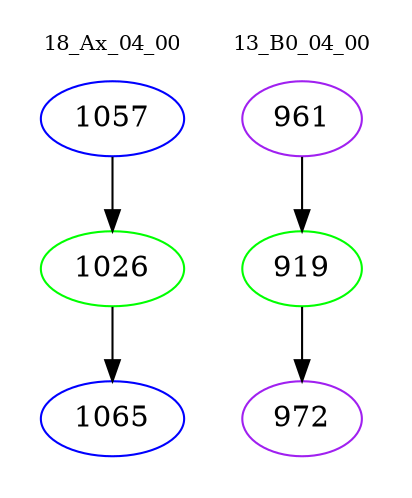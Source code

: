 digraph{
subgraph cluster_0 {
color = white
label = "18_Ax_04_00";
fontsize=10;
T0_1057 [label="1057", color="blue"]
T0_1057 -> T0_1026 [color="black"]
T0_1026 [label="1026", color="green"]
T0_1026 -> T0_1065 [color="black"]
T0_1065 [label="1065", color="blue"]
}
subgraph cluster_1 {
color = white
label = "13_B0_04_00";
fontsize=10;
T1_961 [label="961", color="purple"]
T1_961 -> T1_919 [color="black"]
T1_919 [label="919", color="green"]
T1_919 -> T1_972 [color="black"]
T1_972 [label="972", color="purple"]
}
}
